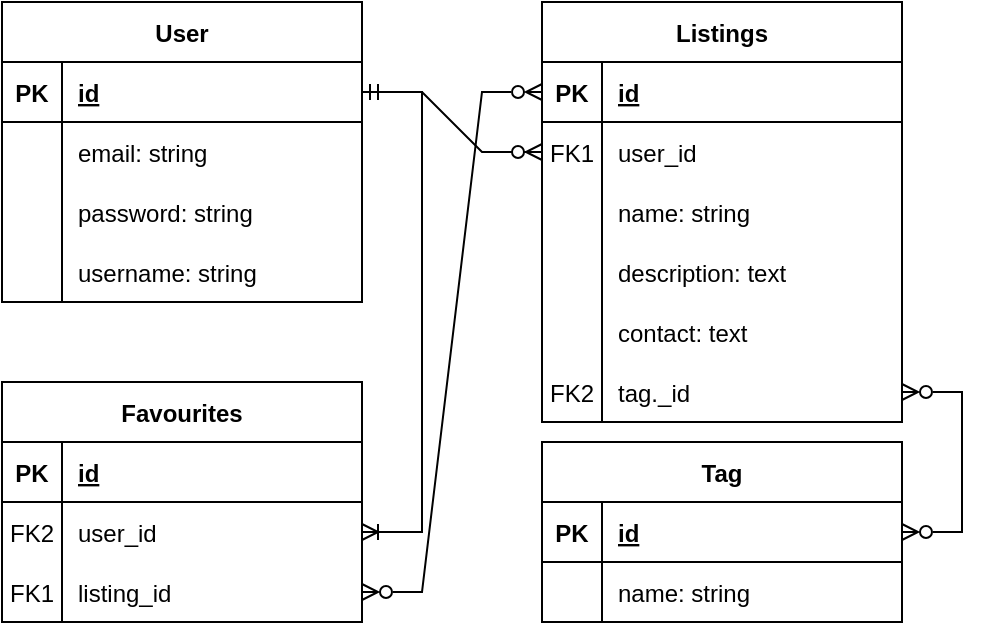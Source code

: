 <mxfile version="16.5.1" type="device"><diagram id="R2lEEEUBdFMjLlhIrx00" name="Page-1"><mxGraphModel dx="630" dy="586" grid="1" gridSize="10" guides="1" tooltips="1" connect="1" arrows="1" fold="1" page="1" pageScale="1" pageWidth="850" pageHeight="1100" math="0" shadow="0" extFonts="Permanent Marker^https://fonts.googleapis.com/css?family=Permanent+Marker"><root><mxCell id="0"/><mxCell id="1" parent="0"/><mxCell id="TTIE4hQfkCX50TCj4WRD-14" value="User" style="shape=table;startSize=30;container=1;collapsible=1;childLayout=tableLayout;fixedRows=1;rowLines=0;fontStyle=1;align=center;resizeLast=1;" vertex="1" parent="1"><mxGeometry x="160" y="320" width="180" height="150" as="geometry"/></mxCell><mxCell id="TTIE4hQfkCX50TCj4WRD-15" value="" style="shape=tableRow;horizontal=0;startSize=0;swimlaneHead=0;swimlaneBody=0;fillColor=none;collapsible=0;dropTarget=0;points=[[0,0.5],[1,0.5]];portConstraint=eastwest;top=0;left=0;right=0;bottom=1;" vertex="1" parent="TTIE4hQfkCX50TCj4WRD-14"><mxGeometry y="30" width="180" height="30" as="geometry"/></mxCell><mxCell id="TTIE4hQfkCX50TCj4WRD-16" value="PK" style="shape=partialRectangle;connectable=0;fillColor=none;top=0;left=0;bottom=0;right=0;fontStyle=1;overflow=hidden;" vertex="1" parent="TTIE4hQfkCX50TCj4WRD-15"><mxGeometry width="30" height="30" as="geometry"><mxRectangle width="30" height="30" as="alternateBounds"/></mxGeometry></mxCell><mxCell id="TTIE4hQfkCX50TCj4WRD-17" value="id" style="shape=partialRectangle;connectable=0;fillColor=none;top=0;left=0;bottom=0;right=0;align=left;spacingLeft=6;fontStyle=5;overflow=hidden;" vertex="1" parent="TTIE4hQfkCX50TCj4WRD-15"><mxGeometry x="30" width="150" height="30" as="geometry"><mxRectangle width="150" height="30" as="alternateBounds"/></mxGeometry></mxCell><mxCell id="TTIE4hQfkCX50TCj4WRD-18" value="" style="shape=tableRow;horizontal=0;startSize=0;swimlaneHead=0;swimlaneBody=0;fillColor=none;collapsible=0;dropTarget=0;points=[[0,0.5],[1,0.5]];portConstraint=eastwest;top=0;left=0;right=0;bottom=0;" vertex="1" parent="TTIE4hQfkCX50TCj4WRD-14"><mxGeometry y="60" width="180" height="30" as="geometry"/></mxCell><mxCell id="TTIE4hQfkCX50TCj4WRD-19" value="" style="shape=partialRectangle;connectable=0;fillColor=none;top=0;left=0;bottom=0;right=0;editable=1;overflow=hidden;" vertex="1" parent="TTIE4hQfkCX50TCj4WRD-18"><mxGeometry width="30" height="30" as="geometry"><mxRectangle width="30" height="30" as="alternateBounds"/></mxGeometry></mxCell><mxCell id="TTIE4hQfkCX50TCj4WRD-20" value="email: string" style="shape=partialRectangle;connectable=0;fillColor=none;top=0;left=0;bottom=0;right=0;align=left;spacingLeft=6;overflow=hidden;" vertex="1" parent="TTIE4hQfkCX50TCj4WRD-18"><mxGeometry x="30" width="150" height="30" as="geometry"><mxRectangle width="150" height="30" as="alternateBounds"/></mxGeometry></mxCell><mxCell id="TTIE4hQfkCX50TCj4WRD-21" value="" style="shape=tableRow;horizontal=0;startSize=0;swimlaneHead=0;swimlaneBody=0;fillColor=none;collapsible=0;dropTarget=0;points=[[0,0.5],[1,0.5]];portConstraint=eastwest;top=0;left=0;right=0;bottom=0;" vertex="1" parent="TTIE4hQfkCX50TCj4WRD-14"><mxGeometry y="90" width="180" height="30" as="geometry"/></mxCell><mxCell id="TTIE4hQfkCX50TCj4WRD-22" value="" style="shape=partialRectangle;connectable=0;fillColor=none;top=0;left=0;bottom=0;right=0;editable=1;overflow=hidden;" vertex="1" parent="TTIE4hQfkCX50TCj4WRD-21"><mxGeometry width="30" height="30" as="geometry"><mxRectangle width="30" height="30" as="alternateBounds"/></mxGeometry></mxCell><mxCell id="TTIE4hQfkCX50TCj4WRD-23" value="password: string" style="shape=partialRectangle;connectable=0;fillColor=none;top=0;left=0;bottom=0;right=0;align=left;spacingLeft=6;overflow=hidden;" vertex="1" parent="TTIE4hQfkCX50TCj4WRD-21"><mxGeometry x="30" width="150" height="30" as="geometry"><mxRectangle width="150" height="30" as="alternateBounds"/></mxGeometry></mxCell><mxCell id="TTIE4hQfkCX50TCj4WRD-24" value="" style="shape=tableRow;horizontal=0;startSize=0;swimlaneHead=0;swimlaneBody=0;fillColor=none;collapsible=0;dropTarget=0;points=[[0,0.5],[1,0.5]];portConstraint=eastwest;top=0;left=0;right=0;bottom=0;" vertex="1" parent="TTIE4hQfkCX50TCj4WRD-14"><mxGeometry y="120" width="180" height="30" as="geometry"/></mxCell><mxCell id="TTIE4hQfkCX50TCj4WRD-25" value="" style="shape=partialRectangle;connectable=0;fillColor=none;top=0;left=0;bottom=0;right=0;editable=1;overflow=hidden;" vertex="1" parent="TTIE4hQfkCX50TCj4WRD-24"><mxGeometry width="30" height="30" as="geometry"><mxRectangle width="30" height="30" as="alternateBounds"/></mxGeometry></mxCell><mxCell id="TTIE4hQfkCX50TCj4WRD-26" value="username: string" style="shape=partialRectangle;connectable=0;fillColor=none;top=0;left=0;bottom=0;right=0;align=left;spacingLeft=6;overflow=hidden;" vertex="1" parent="TTIE4hQfkCX50TCj4WRD-24"><mxGeometry x="30" width="150" height="30" as="geometry"><mxRectangle width="150" height="30" as="alternateBounds"/></mxGeometry></mxCell><mxCell id="TTIE4hQfkCX50TCj4WRD-27" value="Listings" style="shape=table;startSize=30;container=1;collapsible=1;childLayout=tableLayout;fixedRows=1;rowLines=0;fontStyle=1;align=center;resizeLast=1;" vertex="1" parent="1"><mxGeometry x="430" y="320" width="180" height="210" as="geometry"/></mxCell><mxCell id="TTIE4hQfkCX50TCj4WRD-28" value="" style="shape=tableRow;horizontal=0;startSize=0;swimlaneHead=0;swimlaneBody=0;fillColor=none;collapsible=0;dropTarget=0;points=[[0,0.5],[1,0.5]];portConstraint=eastwest;top=0;left=0;right=0;bottom=1;" vertex="1" parent="TTIE4hQfkCX50TCj4WRD-27"><mxGeometry y="30" width="180" height="30" as="geometry"/></mxCell><mxCell id="TTIE4hQfkCX50TCj4WRD-29" value="PK" style="shape=partialRectangle;connectable=0;fillColor=none;top=0;left=0;bottom=0;right=0;fontStyle=1;overflow=hidden;" vertex="1" parent="TTIE4hQfkCX50TCj4WRD-28"><mxGeometry width="30" height="30" as="geometry"><mxRectangle width="30" height="30" as="alternateBounds"/></mxGeometry></mxCell><mxCell id="TTIE4hQfkCX50TCj4WRD-30" value="id" style="shape=partialRectangle;connectable=0;fillColor=none;top=0;left=0;bottom=0;right=0;align=left;spacingLeft=6;fontStyle=5;overflow=hidden;" vertex="1" parent="TTIE4hQfkCX50TCj4WRD-28"><mxGeometry x="30" width="150" height="30" as="geometry"><mxRectangle width="150" height="30" as="alternateBounds"/></mxGeometry></mxCell><mxCell id="TTIE4hQfkCX50TCj4WRD-31" value="" style="shape=tableRow;horizontal=0;startSize=0;swimlaneHead=0;swimlaneBody=0;fillColor=none;collapsible=0;dropTarget=0;points=[[0,0.5],[1,0.5]];portConstraint=eastwest;top=0;left=0;right=0;bottom=0;" vertex="1" parent="TTIE4hQfkCX50TCj4WRD-27"><mxGeometry y="60" width="180" height="30" as="geometry"/></mxCell><mxCell id="TTIE4hQfkCX50TCj4WRD-32" value="FK1" style="shape=partialRectangle;connectable=0;fillColor=none;top=0;left=0;bottom=0;right=0;editable=1;overflow=hidden;" vertex="1" parent="TTIE4hQfkCX50TCj4WRD-31"><mxGeometry width="30" height="30" as="geometry"><mxRectangle width="30" height="30" as="alternateBounds"/></mxGeometry></mxCell><mxCell id="TTIE4hQfkCX50TCj4WRD-33" value="user_id" style="shape=partialRectangle;connectable=0;fillColor=none;top=0;left=0;bottom=0;right=0;align=left;spacingLeft=6;overflow=hidden;" vertex="1" parent="TTIE4hQfkCX50TCj4WRD-31"><mxGeometry x="30" width="150" height="30" as="geometry"><mxRectangle width="150" height="30" as="alternateBounds"/></mxGeometry></mxCell><mxCell id="TTIE4hQfkCX50TCj4WRD-37" value="" style="shape=tableRow;horizontal=0;startSize=0;swimlaneHead=0;swimlaneBody=0;fillColor=none;collapsible=0;dropTarget=0;points=[[0,0.5],[1,0.5]];portConstraint=eastwest;top=0;left=0;right=0;bottom=0;" vertex="1" parent="TTIE4hQfkCX50TCj4WRD-27"><mxGeometry y="90" width="180" height="30" as="geometry"/></mxCell><mxCell id="TTIE4hQfkCX50TCj4WRD-38" value="" style="shape=partialRectangle;connectable=0;fillColor=none;top=0;left=0;bottom=0;right=0;editable=1;overflow=hidden;" vertex="1" parent="TTIE4hQfkCX50TCj4WRD-37"><mxGeometry width="30" height="30" as="geometry"><mxRectangle width="30" height="30" as="alternateBounds"/></mxGeometry></mxCell><mxCell id="TTIE4hQfkCX50TCj4WRD-39" value="name: string" style="shape=partialRectangle;connectable=0;fillColor=none;top=0;left=0;bottom=0;right=0;align=left;spacingLeft=6;overflow=hidden;" vertex="1" parent="TTIE4hQfkCX50TCj4WRD-37"><mxGeometry x="30" width="150" height="30" as="geometry"><mxRectangle width="150" height="30" as="alternateBounds"/></mxGeometry></mxCell><mxCell id="TTIE4hQfkCX50TCj4WRD-48" style="shape=tableRow;horizontal=0;startSize=0;swimlaneHead=0;swimlaneBody=0;fillColor=none;collapsible=0;dropTarget=0;points=[[0,0.5],[1,0.5]];portConstraint=eastwest;top=0;left=0;right=0;bottom=0;" vertex="1" parent="TTIE4hQfkCX50TCj4WRD-27"><mxGeometry y="120" width="180" height="30" as="geometry"/></mxCell><mxCell id="TTIE4hQfkCX50TCj4WRD-49" style="shape=partialRectangle;connectable=0;fillColor=none;top=0;left=0;bottom=0;right=0;editable=1;overflow=hidden;" vertex="1" parent="TTIE4hQfkCX50TCj4WRD-48"><mxGeometry width="30" height="30" as="geometry"><mxRectangle width="30" height="30" as="alternateBounds"/></mxGeometry></mxCell><mxCell id="TTIE4hQfkCX50TCj4WRD-50" value="description: text" style="shape=partialRectangle;connectable=0;fillColor=none;top=0;left=0;bottom=0;right=0;align=left;spacingLeft=6;overflow=hidden;" vertex="1" parent="TTIE4hQfkCX50TCj4WRD-48"><mxGeometry x="30" width="150" height="30" as="geometry"><mxRectangle width="150" height="30" as="alternateBounds"/></mxGeometry></mxCell><mxCell id="TTIE4hQfkCX50TCj4WRD-92" style="shape=tableRow;horizontal=0;startSize=0;swimlaneHead=0;swimlaneBody=0;fillColor=none;collapsible=0;dropTarget=0;points=[[0,0.5],[1,0.5]];portConstraint=eastwest;top=0;left=0;right=0;bottom=0;" vertex="1" parent="TTIE4hQfkCX50TCj4WRD-27"><mxGeometry y="150" width="180" height="30" as="geometry"/></mxCell><mxCell id="TTIE4hQfkCX50TCj4WRD-93" style="shape=partialRectangle;connectable=0;fillColor=none;top=0;left=0;bottom=0;right=0;editable=1;overflow=hidden;" vertex="1" parent="TTIE4hQfkCX50TCj4WRD-92"><mxGeometry width="30" height="30" as="geometry"><mxRectangle width="30" height="30" as="alternateBounds"/></mxGeometry></mxCell><mxCell id="TTIE4hQfkCX50TCj4WRD-94" value="contact: text" style="shape=partialRectangle;connectable=0;fillColor=none;top=0;left=0;bottom=0;right=0;align=left;spacingLeft=6;overflow=hidden;" vertex="1" parent="TTIE4hQfkCX50TCj4WRD-92"><mxGeometry x="30" width="150" height="30" as="geometry"><mxRectangle width="150" height="30" as="alternateBounds"/></mxGeometry></mxCell><mxCell id="TTIE4hQfkCX50TCj4WRD-34" value="" style="shape=tableRow;horizontal=0;startSize=0;swimlaneHead=0;swimlaneBody=0;fillColor=none;collapsible=0;dropTarget=0;points=[[0,0.5],[1,0.5]];portConstraint=eastwest;top=0;left=0;right=0;bottom=0;" vertex="1" parent="TTIE4hQfkCX50TCj4WRD-27"><mxGeometry y="180" width="180" height="30" as="geometry"/></mxCell><mxCell id="TTIE4hQfkCX50TCj4WRD-35" value="FK2" style="shape=partialRectangle;connectable=0;fillColor=none;top=0;left=0;bottom=0;right=0;editable=1;overflow=hidden;" vertex="1" parent="TTIE4hQfkCX50TCj4WRD-34"><mxGeometry width="30" height="30" as="geometry"><mxRectangle width="30" height="30" as="alternateBounds"/></mxGeometry></mxCell><mxCell id="TTIE4hQfkCX50TCj4WRD-36" value="tag._id" style="shape=partialRectangle;connectable=0;fillColor=none;top=0;left=0;bottom=0;right=0;align=left;spacingLeft=6;overflow=hidden;" vertex="1" parent="TTIE4hQfkCX50TCj4WRD-34"><mxGeometry x="30" width="150" height="30" as="geometry"><mxRectangle width="150" height="30" as="alternateBounds"/></mxGeometry></mxCell><mxCell id="TTIE4hQfkCX50TCj4WRD-57" value="" style="edgeStyle=entityRelationEdgeStyle;fontSize=12;html=1;endArrow=ERzeroToMany;startArrow=ERmandOne;rounded=0;exitX=1;exitY=0.5;exitDx=0;exitDy=0;entryX=0;entryY=0.5;entryDx=0;entryDy=0;" edge="1" parent="1" source="TTIE4hQfkCX50TCj4WRD-15" target="TTIE4hQfkCX50TCj4WRD-31"><mxGeometry width="100" height="100" relative="1" as="geometry"><mxPoint x="290" y="630" as="sourcePoint"/><mxPoint x="390" y="530" as="targetPoint"/></mxGeometry></mxCell><mxCell id="TTIE4hQfkCX50TCj4WRD-58" value="Favourites" style="shape=table;startSize=30;container=1;collapsible=1;childLayout=tableLayout;fixedRows=1;rowLines=0;fontStyle=1;align=center;resizeLast=1;" vertex="1" parent="1"><mxGeometry x="160" y="510" width="180" height="120" as="geometry"/></mxCell><mxCell id="TTIE4hQfkCX50TCj4WRD-59" value="" style="shape=tableRow;horizontal=0;startSize=0;swimlaneHead=0;swimlaneBody=0;fillColor=none;collapsible=0;dropTarget=0;points=[[0,0.5],[1,0.5]];portConstraint=eastwest;top=0;left=0;right=0;bottom=1;" vertex="1" parent="TTIE4hQfkCX50TCj4WRD-58"><mxGeometry y="30" width="180" height="30" as="geometry"/></mxCell><mxCell id="TTIE4hQfkCX50TCj4WRD-60" value="PK" style="shape=partialRectangle;connectable=0;fillColor=none;top=0;left=0;bottom=0;right=0;fontStyle=1;overflow=hidden;" vertex="1" parent="TTIE4hQfkCX50TCj4WRD-59"><mxGeometry width="30" height="30" as="geometry"><mxRectangle width="30" height="30" as="alternateBounds"/></mxGeometry></mxCell><mxCell id="TTIE4hQfkCX50TCj4WRD-61" value="id" style="shape=partialRectangle;connectable=0;fillColor=none;top=0;left=0;bottom=0;right=0;align=left;spacingLeft=6;fontStyle=5;overflow=hidden;" vertex="1" parent="TTIE4hQfkCX50TCj4WRD-59"><mxGeometry x="30" width="150" height="30" as="geometry"><mxRectangle width="150" height="30" as="alternateBounds"/></mxGeometry></mxCell><mxCell id="TTIE4hQfkCX50TCj4WRD-65" value="" style="shape=tableRow;horizontal=0;startSize=0;swimlaneHead=0;swimlaneBody=0;fillColor=none;collapsible=0;dropTarget=0;points=[[0,0.5],[1,0.5]];portConstraint=eastwest;top=0;left=0;right=0;bottom=0;" vertex="1" parent="TTIE4hQfkCX50TCj4WRD-58"><mxGeometry y="60" width="180" height="30" as="geometry"/></mxCell><mxCell id="TTIE4hQfkCX50TCj4WRD-66" value="FK2" style="shape=partialRectangle;connectable=0;fillColor=none;top=0;left=0;bottom=0;right=0;editable=1;overflow=hidden;" vertex="1" parent="TTIE4hQfkCX50TCj4WRD-65"><mxGeometry width="30" height="30" as="geometry"><mxRectangle width="30" height="30" as="alternateBounds"/></mxGeometry></mxCell><mxCell id="TTIE4hQfkCX50TCj4WRD-67" value="user_id" style="shape=partialRectangle;connectable=0;fillColor=none;top=0;left=0;bottom=0;right=0;align=left;spacingLeft=6;overflow=hidden;" vertex="1" parent="TTIE4hQfkCX50TCj4WRD-65"><mxGeometry x="30" width="150" height="30" as="geometry"><mxRectangle width="150" height="30" as="alternateBounds"/></mxGeometry></mxCell><mxCell id="TTIE4hQfkCX50TCj4WRD-62" value="" style="shape=tableRow;horizontal=0;startSize=0;swimlaneHead=0;swimlaneBody=0;fillColor=none;collapsible=0;dropTarget=0;points=[[0,0.5],[1,0.5]];portConstraint=eastwest;top=0;left=0;right=0;bottom=0;" vertex="1" parent="TTIE4hQfkCX50TCj4WRD-58"><mxGeometry y="90" width="180" height="30" as="geometry"/></mxCell><mxCell id="TTIE4hQfkCX50TCj4WRD-63" value="FK1" style="shape=partialRectangle;connectable=0;fillColor=none;top=0;left=0;bottom=0;right=0;editable=1;overflow=hidden;" vertex="1" parent="TTIE4hQfkCX50TCj4WRD-62"><mxGeometry width="30" height="30" as="geometry"><mxRectangle width="30" height="30" as="alternateBounds"/></mxGeometry></mxCell><mxCell id="TTIE4hQfkCX50TCj4WRD-64" value="listing_id" style="shape=partialRectangle;connectable=0;fillColor=none;top=0;left=0;bottom=0;right=0;align=left;spacingLeft=6;overflow=hidden;" vertex="1" parent="TTIE4hQfkCX50TCj4WRD-62"><mxGeometry x="30" width="150" height="30" as="geometry"><mxRectangle width="150" height="30" as="alternateBounds"/></mxGeometry></mxCell><mxCell id="TTIE4hQfkCX50TCj4WRD-74" value="Tag" style="shape=table;startSize=30;container=1;collapsible=1;childLayout=tableLayout;fixedRows=1;rowLines=0;fontStyle=1;align=center;resizeLast=1;perimeterSpacing=0;rounded=0;arcSize=20;" vertex="1" parent="1"><mxGeometry x="430" y="540" width="180" height="90" as="geometry"/></mxCell><mxCell id="TTIE4hQfkCX50TCj4WRD-75" value="" style="shape=tableRow;horizontal=0;startSize=0;swimlaneHead=0;swimlaneBody=0;fillColor=none;collapsible=0;dropTarget=0;points=[[0,0.5],[1,0.5]];portConstraint=eastwest;top=0;left=0;right=0;bottom=1;" vertex="1" parent="TTIE4hQfkCX50TCj4WRD-74"><mxGeometry y="30" width="180" height="30" as="geometry"/></mxCell><mxCell id="TTIE4hQfkCX50TCj4WRD-76" value="PK" style="shape=partialRectangle;connectable=0;fillColor=none;top=0;left=0;bottom=0;right=0;fontStyle=1;overflow=hidden;" vertex="1" parent="TTIE4hQfkCX50TCj4WRD-75"><mxGeometry width="30" height="30" as="geometry"><mxRectangle width="30" height="30" as="alternateBounds"/></mxGeometry></mxCell><mxCell id="TTIE4hQfkCX50TCj4WRD-77" value="id" style="shape=partialRectangle;connectable=0;fillColor=none;top=0;left=0;bottom=0;right=0;align=left;spacingLeft=6;fontStyle=5;overflow=hidden;" vertex="1" parent="TTIE4hQfkCX50TCj4WRD-75"><mxGeometry x="30" width="150" height="30" as="geometry"><mxRectangle width="150" height="30" as="alternateBounds"/></mxGeometry></mxCell><mxCell id="TTIE4hQfkCX50TCj4WRD-78" value="" style="shape=tableRow;horizontal=0;startSize=0;swimlaneHead=0;swimlaneBody=0;fillColor=none;collapsible=0;dropTarget=0;points=[[0,0.5],[1,0.5]];portConstraint=eastwest;top=0;left=0;right=0;bottom=0;" vertex="1" parent="TTIE4hQfkCX50TCj4WRD-74"><mxGeometry y="60" width="180" height="30" as="geometry"/></mxCell><mxCell id="TTIE4hQfkCX50TCj4WRD-79" value="" style="shape=partialRectangle;connectable=0;fillColor=none;top=0;left=0;bottom=0;right=0;editable=1;overflow=hidden;" vertex="1" parent="TTIE4hQfkCX50TCj4WRD-78"><mxGeometry width="30" height="30" as="geometry"><mxRectangle width="30" height="30" as="alternateBounds"/></mxGeometry></mxCell><mxCell id="TTIE4hQfkCX50TCj4WRD-80" value="name: string" style="shape=partialRectangle;connectable=0;fillColor=none;top=0;left=0;bottom=0;right=0;align=left;spacingLeft=6;overflow=hidden;" vertex="1" parent="TTIE4hQfkCX50TCj4WRD-78"><mxGeometry x="30" width="150" height="30" as="geometry"><mxRectangle width="150" height="30" as="alternateBounds"/></mxGeometry></mxCell><mxCell id="TTIE4hQfkCX50TCj4WRD-90" value="" style="edgeStyle=entityRelationEdgeStyle;fontSize=12;html=1;endArrow=ERmandOne;endFill=0;rounded=0;entryX=1;entryY=0.5;entryDx=0;entryDy=0;exitX=1;exitY=0.5;exitDx=0;exitDy=0;startArrow=ERoneToMany;startFill=0;" edge="1" parent="1" source="TTIE4hQfkCX50TCj4WRD-65" target="TTIE4hQfkCX50TCj4WRD-15"><mxGeometry width="100" height="100" relative="1" as="geometry"><mxPoint x="360" y="500" as="sourcePoint"/><mxPoint x="460" y="400" as="targetPoint"/></mxGeometry></mxCell><mxCell id="TTIE4hQfkCX50TCj4WRD-91" value="" style="edgeStyle=entityRelationEdgeStyle;fontSize=12;html=1;endArrow=ERzeroToMany;startArrow=ERzeroToMany;rounded=0;exitX=1;exitY=0.5;exitDx=0;exitDy=0;entryX=0;entryY=0.5;entryDx=0;entryDy=0;endFill=0;startFill=0;" edge="1" parent="1" source="TTIE4hQfkCX50TCj4WRD-62" target="TTIE4hQfkCX50TCj4WRD-28"><mxGeometry width="100" height="100" relative="1" as="geometry"><mxPoint x="360" y="590" as="sourcePoint"/><mxPoint x="460" y="490" as="targetPoint"/></mxGeometry></mxCell><mxCell id="TTIE4hQfkCX50TCj4WRD-87" value="" style="edgeStyle=entityRelationEdgeStyle;fontSize=12;html=1;endArrow=ERzeroToMany;endFill=0;startArrow=ERzeroToMany;rounded=0;jumpSize=6;strokeColor=default;snapToPoint=0;fixDash=0;sketch=0;shadow=0;endSize=6;strokeWidth=1;sourcePerimeterSpacing=0;jumpStyle=none;targetPerimeterSpacing=0;arcSize=020;backgroundOutline=0;flowAnimation=0;ignoreEdge=0;orthogonalLoop=0;orthogonal=0;enumerate=0;comic=0;startFill=0;sourcePortConstraint=none;targetPortConstraint=none;anchorPointDirection=1;exitX=1;exitY=0.5;exitDx=0;exitDy=0;metaEdit=0;entryX=1;entryY=0.5;entryDx=0;entryDy=0;" edge="1" parent="1" source="TTIE4hQfkCX50TCj4WRD-34" target="TTIE4hQfkCX50TCj4WRD-75"><mxGeometry width="100" height="100" relative="1" as="geometry"><mxPoint x="400" y="460" as="sourcePoint"/><mxPoint x="420" y="620" as="targetPoint"/></mxGeometry></mxCell></root></mxGraphModel></diagram></mxfile>